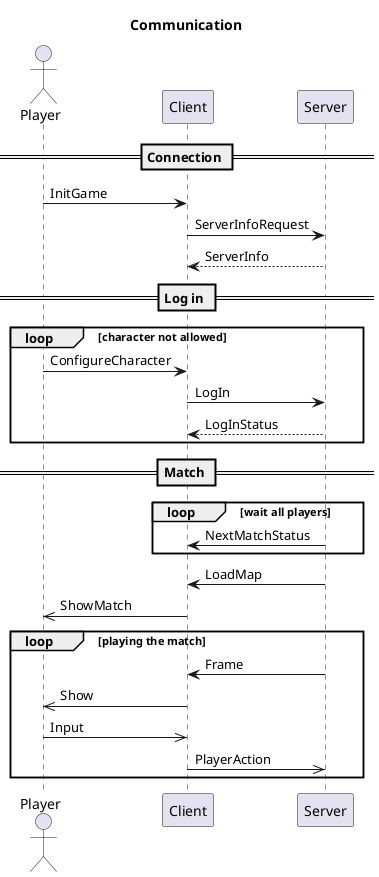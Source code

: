 @startuml

title Communication
actor Player

== Connection ==

Player -> Client : InitGame
Client -> Server : ServerInfoRequest
Client <-- Server : ServerInfo

== Log in ==

loop character not allowed
    Player -> Client : ConfigureCharacter
    Client -> Server : LogIn
    Client <-- Server : LogInStatus
end

== Match ==

loop wait all players
    Client <- Server : NextMatchStatus
end
Client <- Server : LoadMap
Player <<- Client : ShowMatch

loop playing the match
    Client <- Server : Frame
    Player <<- Client : Show
    Player ->> Client : Input
    Client ->> Server : PlayerAction
end

@enduml
